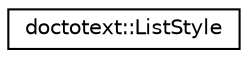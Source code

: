digraph "类继承关系图"
{
  edge [fontname="Helvetica",fontsize="10",labelfontname="Helvetica",labelfontsize="10"];
  node [fontname="Helvetica",fontsize="10",shape=record];
  rankdir="LR";
  Node0 [label="doctotext::ListStyle",height=0.2,width=0.4,color="black", fillcolor="white", style="filled",URL="$classdoctotext_1_1_list_style.html"];
}
